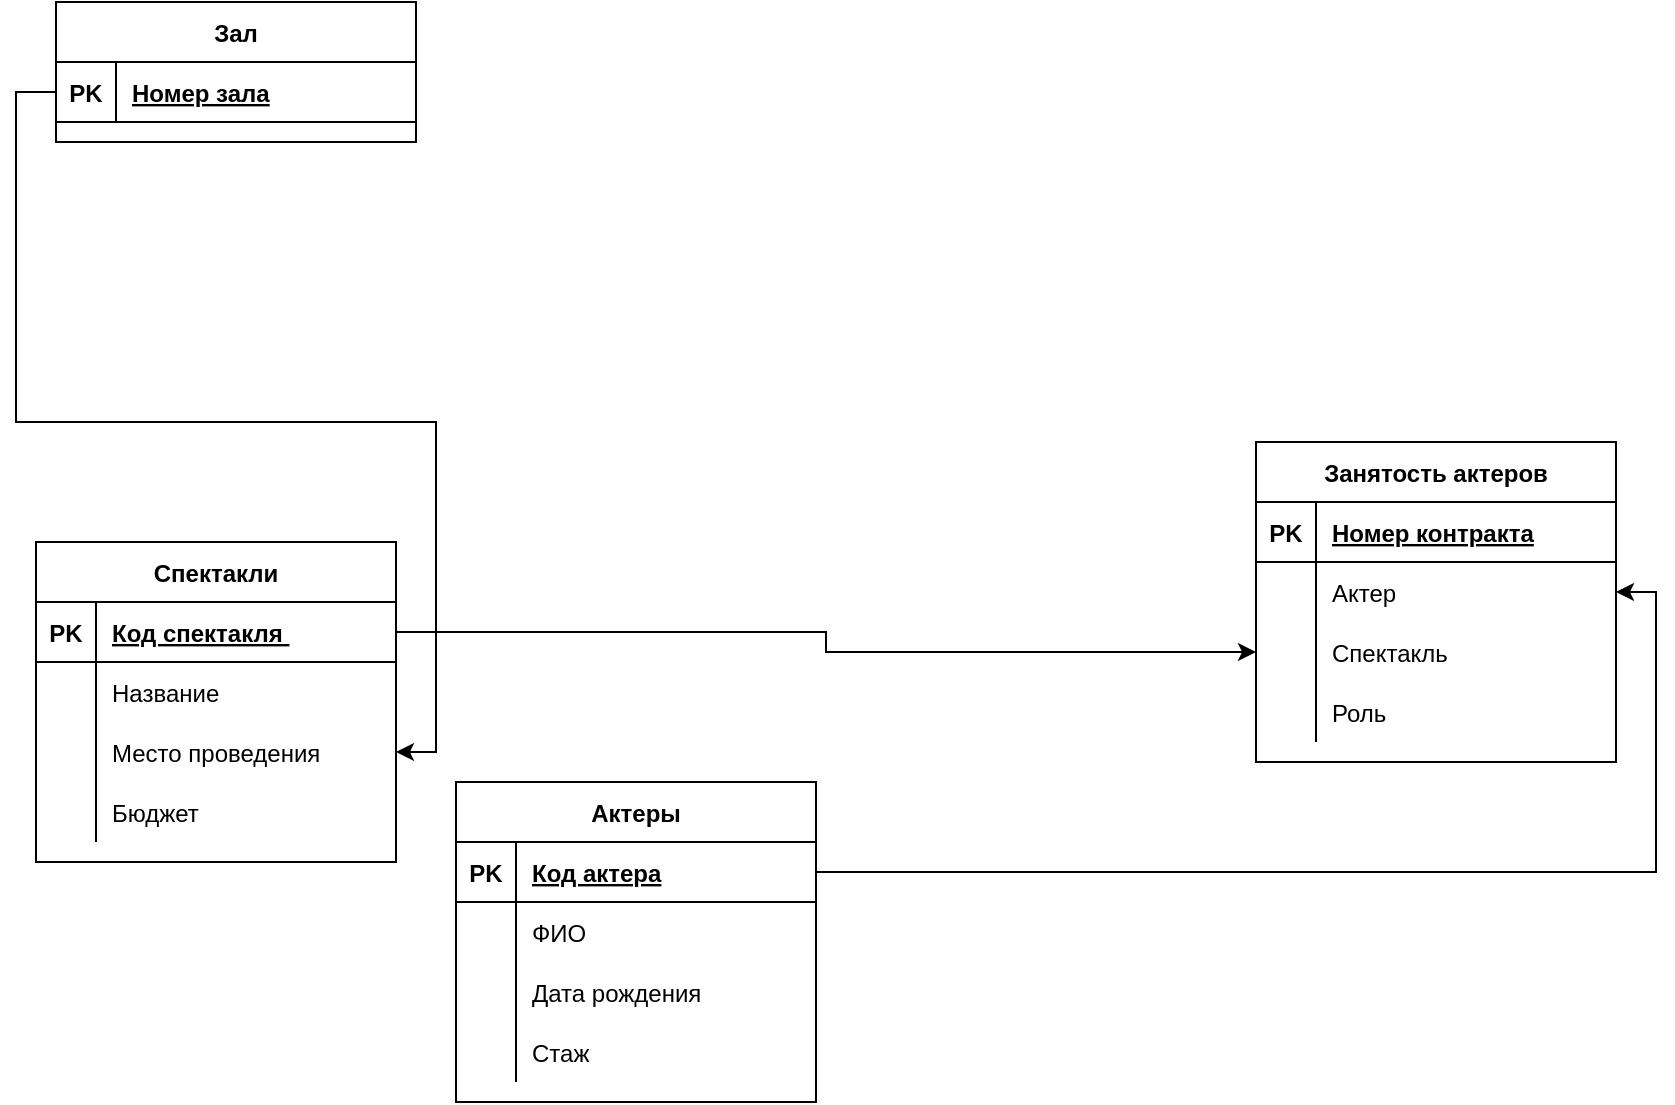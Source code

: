 <mxfile version="20.4.0" type="github">
  <diagram id="CcwiMfg83IYb2ERXyT7f" name="Страница 1">
    <mxGraphModel dx="1038" dy="571" grid="1" gridSize="10" guides="1" tooltips="1" connect="1" arrows="1" fold="1" page="1" pageScale="1" pageWidth="827" pageHeight="1169" math="0" shadow="0">
      <root>
        <mxCell id="0" />
        <mxCell id="1" parent="0" />
        <mxCell id="N_oN9A9JdHqf_3IcqX5P-1" value="Актеры" style="shape=table;startSize=30;container=1;collapsible=1;childLayout=tableLayout;fixedRows=1;rowLines=0;fontStyle=1;align=center;resizeLast=1;" vertex="1" parent="1">
          <mxGeometry x="250" y="400" width="180" height="160" as="geometry" />
        </mxCell>
        <mxCell id="N_oN9A9JdHqf_3IcqX5P-2" value="" style="shape=tableRow;horizontal=0;startSize=0;swimlaneHead=0;swimlaneBody=0;fillColor=none;collapsible=0;dropTarget=0;points=[[0,0.5],[1,0.5]];portConstraint=eastwest;top=0;left=0;right=0;bottom=1;" vertex="1" parent="N_oN9A9JdHqf_3IcqX5P-1">
          <mxGeometry y="30" width="180" height="30" as="geometry" />
        </mxCell>
        <mxCell id="N_oN9A9JdHqf_3IcqX5P-3" value="PK" style="shape=partialRectangle;connectable=0;fillColor=none;top=0;left=0;bottom=0;right=0;fontStyle=1;overflow=hidden;" vertex="1" parent="N_oN9A9JdHqf_3IcqX5P-2">
          <mxGeometry width="30" height="30" as="geometry">
            <mxRectangle width="30" height="30" as="alternateBounds" />
          </mxGeometry>
        </mxCell>
        <mxCell id="N_oN9A9JdHqf_3IcqX5P-4" value="Код актера" style="shape=partialRectangle;connectable=0;fillColor=none;top=0;left=0;bottom=0;right=0;align=left;spacingLeft=6;fontStyle=5;overflow=hidden;" vertex="1" parent="N_oN9A9JdHqf_3IcqX5P-2">
          <mxGeometry x="30" width="150" height="30" as="geometry">
            <mxRectangle width="150" height="30" as="alternateBounds" />
          </mxGeometry>
        </mxCell>
        <mxCell id="N_oN9A9JdHqf_3IcqX5P-5" value="" style="shape=tableRow;horizontal=0;startSize=0;swimlaneHead=0;swimlaneBody=0;fillColor=none;collapsible=0;dropTarget=0;points=[[0,0.5],[1,0.5]];portConstraint=eastwest;top=0;left=0;right=0;bottom=0;" vertex="1" parent="N_oN9A9JdHqf_3IcqX5P-1">
          <mxGeometry y="60" width="180" height="30" as="geometry" />
        </mxCell>
        <mxCell id="N_oN9A9JdHqf_3IcqX5P-6" value="" style="shape=partialRectangle;connectable=0;fillColor=none;top=0;left=0;bottom=0;right=0;editable=1;overflow=hidden;" vertex="1" parent="N_oN9A9JdHqf_3IcqX5P-5">
          <mxGeometry width="30" height="30" as="geometry">
            <mxRectangle width="30" height="30" as="alternateBounds" />
          </mxGeometry>
        </mxCell>
        <mxCell id="N_oN9A9JdHqf_3IcqX5P-7" value="ФИО" style="shape=partialRectangle;connectable=0;fillColor=none;top=0;left=0;bottom=0;right=0;align=left;spacingLeft=6;overflow=hidden;" vertex="1" parent="N_oN9A9JdHqf_3IcqX5P-5">
          <mxGeometry x="30" width="150" height="30" as="geometry">
            <mxRectangle width="150" height="30" as="alternateBounds" />
          </mxGeometry>
        </mxCell>
        <mxCell id="N_oN9A9JdHqf_3IcqX5P-8" value="" style="shape=tableRow;horizontal=0;startSize=0;swimlaneHead=0;swimlaneBody=0;fillColor=none;collapsible=0;dropTarget=0;points=[[0,0.5],[1,0.5]];portConstraint=eastwest;top=0;left=0;right=0;bottom=0;" vertex="1" parent="N_oN9A9JdHqf_3IcqX5P-1">
          <mxGeometry y="90" width="180" height="30" as="geometry" />
        </mxCell>
        <mxCell id="N_oN9A9JdHqf_3IcqX5P-9" value="" style="shape=partialRectangle;connectable=0;fillColor=none;top=0;left=0;bottom=0;right=0;editable=1;overflow=hidden;" vertex="1" parent="N_oN9A9JdHqf_3IcqX5P-8">
          <mxGeometry width="30" height="30" as="geometry">
            <mxRectangle width="30" height="30" as="alternateBounds" />
          </mxGeometry>
        </mxCell>
        <mxCell id="N_oN9A9JdHqf_3IcqX5P-10" value="Дата рождения" style="shape=partialRectangle;connectable=0;fillColor=none;top=0;left=0;bottom=0;right=0;align=left;spacingLeft=6;overflow=hidden;" vertex="1" parent="N_oN9A9JdHqf_3IcqX5P-8">
          <mxGeometry x="30" width="150" height="30" as="geometry">
            <mxRectangle width="150" height="30" as="alternateBounds" />
          </mxGeometry>
        </mxCell>
        <mxCell id="N_oN9A9JdHqf_3IcqX5P-11" value="" style="shape=tableRow;horizontal=0;startSize=0;swimlaneHead=0;swimlaneBody=0;fillColor=none;collapsible=0;dropTarget=0;points=[[0,0.5],[1,0.5]];portConstraint=eastwest;top=0;left=0;right=0;bottom=0;" vertex="1" parent="N_oN9A9JdHqf_3IcqX5P-1">
          <mxGeometry y="120" width="180" height="30" as="geometry" />
        </mxCell>
        <mxCell id="N_oN9A9JdHqf_3IcqX5P-12" value="" style="shape=partialRectangle;connectable=0;fillColor=none;top=0;left=0;bottom=0;right=0;editable=1;overflow=hidden;" vertex="1" parent="N_oN9A9JdHqf_3IcqX5P-11">
          <mxGeometry width="30" height="30" as="geometry">
            <mxRectangle width="30" height="30" as="alternateBounds" />
          </mxGeometry>
        </mxCell>
        <mxCell id="N_oN9A9JdHqf_3IcqX5P-13" value="Стаж" style="shape=partialRectangle;connectable=0;fillColor=none;top=0;left=0;bottom=0;right=0;align=left;spacingLeft=6;overflow=hidden;" vertex="1" parent="N_oN9A9JdHqf_3IcqX5P-11">
          <mxGeometry x="30" width="150" height="30" as="geometry">
            <mxRectangle width="150" height="30" as="alternateBounds" />
          </mxGeometry>
        </mxCell>
        <mxCell id="N_oN9A9JdHqf_3IcqX5P-19" value="Занятость актеров" style="shape=table;startSize=30;container=1;collapsible=1;childLayout=tableLayout;fixedRows=1;rowLines=0;fontStyle=1;align=center;resizeLast=1;" vertex="1" parent="1">
          <mxGeometry x="650" y="230" width="180" height="160" as="geometry" />
        </mxCell>
        <mxCell id="N_oN9A9JdHqf_3IcqX5P-20" value="" style="shape=tableRow;horizontal=0;startSize=0;swimlaneHead=0;swimlaneBody=0;fillColor=none;collapsible=0;dropTarget=0;points=[[0,0.5],[1,0.5]];portConstraint=eastwest;top=0;left=0;right=0;bottom=1;" vertex="1" parent="N_oN9A9JdHqf_3IcqX5P-19">
          <mxGeometry y="30" width="180" height="30" as="geometry" />
        </mxCell>
        <mxCell id="N_oN9A9JdHqf_3IcqX5P-21" value="PK" style="shape=partialRectangle;connectable=0;fillColor=none;top=0;left=0;bottom=0;right=0;fontStyle=1;overflow=hidden;" vertex="1" parent="N_oN9A9JdHqf_3IcqX5P-20">
          <mxGeometry width="30" height="30" as="geometry">
            <mxRectangle width="30" height="30" as="alternateBounds" />
          </mxGeometry>
        </mxCell>
        <mxCell id="N_oN9A9JdHqf_3IcqX5P-22" value="Номер контракта" style="shape=partialRectangle;connectable=0;fillColor=none;top=0;left=0;bottom=0;right=0;align=left;spacingLeft=6;fontStyle=5;overflow=hidden;" vertex="1" parent="N_oN9A9JdHqf_3IcqX5P-20">
          <mxGeometry x="30" width="150" height="30" as="geometry">
            <mxRectangle width="150" height="30" as="alternateBounds" />
          </mxGeometry>
        </mxCell>
        <mxCell id="N_oN9A9JdHqf_3IcqX5P-23" value="" style="shape=tableRow;horizontal=0;startSize=0;swimlaneHead=0;swimlaneBody=0;fillColor=none;collapsible=0;dropTarget=0;points=[[0,0.5],[1,0.5]];portConstraint=eastwest;top=0;left=0;right=0;bottom=0;" vertex="1" parent="N_oN9A9JdHqf_3IcqX5P-19">
          <mxGeometry y="60" width="180" height="30" as="geometry" />
        </mxCell>
        <mxCell id="N_oN9A9JdHqf_3IcqX5P-24" value="" style="shape=partialRectangle;connectable=0;fillColor=none;top=0;left=0;bottom=0;right=0;editable=1;overflow=hidden;" vertex="1" parent="N_oN9A9JdHqf_3IcqX5P-23">
          <mxGeometry width="30" height="30" as="geometry">
            <mxRectangle width="30" height="30" as="alternateBounds" />
          </mxGeometry>
        </mxCell>
        <mxCell id="N_oN9A9JdHqf_3IcqX5P-25" value="Актер" style="shape=partialRectangle;connectable=0;fillColor=none;top=0;left=0;bottom=0;right=0;align=left;spacingLeft=6;overflow=hidden;" vertex="1" parent="N_oN9A9JdHqf_3IcqX5P-23">
          <mxGeometry x="30" width="150" height="30" as="geometry">
            <mxRectangle width="150" height="30" as="alternateBounds" />
          </mxGeometry>
        </mxCell>
        <mxCell id="N_oN9A9JdHqf_3IcqX5P-26" value="" style="shape=tableRow;horizontal=0;startSize=0;swimlaneHead=0;swimlaneBody=0;fillColor=none;collapsible=0;dropTarget=0;points=[[0,0.5],[1,0.5]];portConstraint=eastwest;top=0;left=0;right=0;bottom=0;" vertex="1" parent="N_oN9A9JdHqf_3IcqX5P-19">
          <mxGeometry y="90" width="180" height="30" as="geometry" />
        </mxCell>
        <mxCell id="N_oN9A9JdHqf_3IcqX5P-27" value="" style="shape=partialRectangle;connectable=0;fillColor=none;top=0;left=0;bottom=0;right=0;editable=1;overflow=hidden;" vertex="1" parent="N_oN9A9JdHqf_3IcqX5P-26">
          <mxGeometry width="30" height="30" as="geometry">
            <mxRectangle width="30" height="30" as="alternateBounds" />
          </mxGeometry>
        </mxCell>
        <mxCell id="N_oN9A9JdHqf_3IcqX5P-28" value="Спектакль" style="shape=partialRectangle;connectable=0;fillColor=none;top=0;left=0;bottom=0;right=0;align=left;spacingLeft=6;overflow=hidden;" vertex="1" parent="N_oN9A9JdHqf_3IcqX5P-26">
          <mxGeometry x="30" width="150" height="30" as="geometry">
            <mxRectangle width="150" height="30" as="alternateBounds" />
          </mxGeometry>
        </mxCell>
        <mxCell id="N_oN9A9JdHqf_3IcqX5P-29" value="" style="shape=tableRow;horizontal=0;startSize=0;swimlaneHead=0;swimlaneBody=0;fillColor=none;collapsible=0;dropTarget=0;points=[[0,0.5],[1,0.5]];portConstraint=eastwest;top=0;left=0;right=0;bottom=0;" vertex="1" parent="N_oN9A9JdHqf_3IcqX5P-19">
          <mxGeometry y="120" width="180" height="30" as="geometry" />
        </mxCell>
        <mxCell id="N_oN9A9JdHqf_3IcqX5P-30" value="" style="shape=partialRectangle;connectable=0;fillColor=none;top=0;left=0;bottom=0;right=0;editable=1;overflow=hidden;" vertex="1" parent="N_oN9A9JdHqf_3IcqX5P-29">
          <mxGeometry width="30" height="30" as="geometry">
            <mxRectangle width="30" height="30" as="alternateBounds" />
          </mxGeometry>
        </mxCell>
        <mxCell id="N_oN9A9JdHqf_3IcqX5P-31" value="Роль" style="shape=partialRectangle;connectable=0;fillColor=none;top=0;left=0;bottom=0;right=0;align=left;spacingLeft=6;overflow=hidden;" vertex="1" parent="N_oN9A9JdHqf_3IcqX5P-29">
          <mxGeometry x="30" width="150" height="30" as="geometry">
            <mxRectangle width="150" height="30" as="alternateBounds" />
          </mxGeometry>
        </mxCell>
        <mxCell id="N_oN9A9JdHqf_3IcqX5P-32" value="Спектакли" style="shape=table;startSize=30;container=1;collapsible=1;childLayout=tableLayout;fixedRows=1;rowLines=0;fontStyle=1;align=center;resizeLast=1;" vertex="1" parent="1">
          <mxGeometry x="40" y="280" width="180" height="160" as="geometry" />
        </mxCell>
        <mxCell id="N_oN9A9JdHqf_3IcqX5P-33" value="" style="shape=tableRow;horizontal=0;startSize=0;swimlaneHead=0;swimlaneBody=0;fillColor=none;collapsible=0;dropTarget=0;points=[[0,0.5],[1,0.5]];portConstraint=eastwest;top=0;left=0;right=0;bottom=1;" vertex="1" parent="N_oN9A9JdHqf_3IcqX5P-32">
          <mxGeometry y="30" width="180" height="30" as="geometry" />
        </mxCell>
        <mxCell id="N_oN9A9JdHqf_3IcqX5P-34" value="PK" style="shape=partialRectangle;connectable=0;fillColor=none;top=0;left=0;bottom=0;right=0;fontStyle=1;overflow=hidden;" vertex="1" parent="N_oN9A9JdHqf_3IcqX5P-33">
          <mxGeometry width="30" height="30" as="geometry">
            <mxRectangle width="30" height="30" as="alternateBounds" />
          </mxGeometry>
        </mxCell>
        <mxCell id="N_oN9A9JdHqf_3IcqX5P-35" value="Код спектакля " style="shape=partialRectangle;connectable=0;fillColor=none;top=0;left=0;bottom=0;right=0;align=left;spacingLeft=6;fontStyle=5;overflow=hidden;" vertex="1" parent="N_oN9A9JdHqf_3IcqX5P-33">
          <mxGeometry x="30" width="150" height="30" as="geometry">
            <mxRectangle width="150" height="30" as="alternateBounds" />
          </mxGeometry>
        </mxCell>
        <mxCell id="N_oN9A9JdHqf_3IcqX5P-36" value="" style="shape=tableRow;horizontal=0;startSize=0;swimlaneHead=0;swimlaneBody=0;fillColor=none;collapsible=0;dropTarget=0;points=[[0,0.5],[1,0.5]];portConstraint=eastwest;top=0;left=0;right=0;bottom=0;" vertex="1" parent="N_oN9A9JdHqf_3IcqX5P-32">
          <mxGeometry y="60" width="180" height="30" as="geometry" />
        </mxCell>
        <mxCell id="N_oN9A9JdHqf_3IcqX5P-37" value="" style="shape=partialRectangle;connectable=0;fillColor=none;top=0;left=0;bottom=0;right=0;editable=1;overflow=hidden;" vertex="1" parent="N_oN9A9JdHqf_3IcqX5P-36">
          <mxGeometry width="30" height="30" as="geometry">
            <mxRectangle width="30" height="30" as="alternateBounds" />
          </mxGeometry>
        </mxCell>
        <mxCell id="N_oN9A9JdHqf_3IcqX5P-38" value="Название" style="shape=partialRectangle;connectable=0;fillColor=none;top=0;left=0;bottom=0;right=0;align=left;spacingLeft=6;overflow=hidden;" vertex="1" parent="N_oN9A9JdHqf_3IcqX5P-36">
          <mxGeometry x="30" width="150" height="30" as="geometry">
            <mxRectangle width="150" height="30" as="alternateBounds" />
          </mxGeometry>
        </mxCell>
        <mxCell id="N_oN9A9JdHqf_3IcqX5P-39" value="" style="shape=tableRow;horizontal=0;startSize=0;swimlaneHead=0;swimlaneBody=0;fillColor=none;collapsible=0;dropTarget=0;points=[[0,0.5],[1,0.5]];portConstraint=eastwest;top=0;left=0;right=0;bottom=0;" vertex="1" parent="N_oN9A9JdHqf_3IcqX5P-32">
          <mxGeometry y="90" width="180" height="30" as="geometry" />
        </mxCell>
        <mxCell id="N_oN9A9JdHqf_3IcqX5P-40" value="" style="shape=partialRectangle;connectable=0;fillColor=none;top=0;left=0;bottom=0;right=0;editable=1;overflow=hidden;" vertex="1" parent="N_oN9A9JdHqf_3IcqX5P-39">
          <mxGeometry width="30" height="30" as="geometry">
            <mxRectangle width="30" height="30" as="alternateBounds" />
          </mxGeometry>
        </mxCell>
        <mxCell id="N_oN9A9JdHqf_3IcqX5P-41" value="Место проведения" style="shape=partialRectangle;connectable=0;fillColor=none;top=0;left=0;bottom=0;right=0;align=left;spacingLeft=6;overflow=hidden;" vertex="1" parent="N_oN9A9JdHqf_3IcqX5P-39">
          <mxGeometry x="30" width="150" height="30" as="geometry">
            <mxRectangle width="150" height="30" as="alternateBounds" />
          </mxGeometry>
        </mxCell>
        <mxCell id="N_oN9A9JdHqf_3IcqX5P-42" value="" style="shape=tableRow;horizontal=0;startSize=0;swimlaneHead=0;swimlaneBody=0;fillColor=none;collapsible=0;dropTarget=0;points=[[0,0.5],[1,0.5]];portConstraint=eastwest;top=0;left=0;right=0;bottom=0;" vertex="1" parent="N_oN9A9JdHqf_3IcqX5P-32">
          <mxGeometry y="120" width="180" height="30" as="geometry" />
        </mxCell>
        <mxCell id="N_oN9A9JdHqf_3IcqX5P-43" value="" style="shape=partialRectangle;connectable=0;fillColor=none;top=0;left=0;bottom=0;right=0;editable=1;overflow=hidden;" vertex="1" parent="N_oN9A9JdHqf_3IcqX5P-42">
          <mxGeometry width="30" height="30" as="geometry">
            <mxRectangle width="30" height="30" as="alternateBounds" />
          </mxGeometry>
        </mxCell>
        <mxCell id="N_oN9A9JdHqf_3IcqX5P-44" value="Бюджет" style="shape=partialRectangle;connectable=0;fillColor=none;top=0;left=0;bottom=0;right=0;align=left;spacingLeft=6;overflow=hidden;" vertex="1" parent="N_oN9A9JdHqf_3IcqX5P-42">
          <mxGeometry x="30" width="150" height="30" as="geometry">
            <mxRectangle width="150" height="30" as="alternateBounds" />
          </mxGeometry>
        </mxCell>
        <mxCell id="N_oN9A9JdHqf_3IcqX5P-45" value="Зал" style="shape=table;startSize=30;container=1;collapsible=1;childLayout=tableLayout;fixedRows=1;rowLines=0;fontStyle=1;align=center;resizeLast=1;" vertex="1" parent="1">
          <mxGeometry x="50" y="10" width="180" height="70" as="geometry" />
        </mxCell>
        <mxCell id="N_oN9A9JdHqf_3IcqX5P-46" value="" style="shape=tableRow;horizontal=0;startSize=0;swimlaneHead=0;swimlaneBody=0;fillColor=none;collapsible=0;dropTarget=0;points=[[0,0.5],[1,0.5]];portConstraint=eastwest;top=0;left=0;right=0;bottom=1;" vertex="1" parent="N_oN9A9JdHqf_3IcqX5P-45">
          <mxGeometry y="30" width="180" height="30" as="geometry" />
        </mxCell>
        <mxCell id="N_oN9A9JdHqf_3IcqX5P-47" value="PK" style="shape=partialRectangle;connectable=0;fillColor=none;top=0;left=0;bottom=0;right=0;fontStyle=1;overflow=hidden;" vertex="1" parent="N_oN9A9JdHqf_3IcqX5P-46">
          <mxGeometry width="30" height="30" as="geometry">
            <mxRectangle width="30" height="30" as="alternateBounds" />
          </mxGeometry>
        </mxCell>
        <mxCell id="N_oN9A9JdHqf_3IcqX5P-48" value="Номер зала" style="shape=partialRectangle;connectable=0;fillColor=none;top=0;left=0;bottom=0;right=0;align=left;spacingLeft=6;fontStyle=5;overflow=hidden;" vertex="1" parent="N_oN9A9JdHqf_3IcqX5P-46">
          <mxGeometry x="30" width="150" height="30" as="geometry">
            <mxRectangle width="150" height="30" as="alternateBounds" />
          </mxGeometry>
        </mxCell>
        <mxCell id="N_oN9A9JdHqf_3IcqX5P-58" style="edgeStyle=orthogonalEdgeStyle;rounded=0;orthogonalLoop=1;jettySize=auto;html=1;" edge="1" parent="1" source="N_oN9A9JdHqf_3IcqX5P-46" target="N_oN9A9JdHqf_3IcqX5P-39">
          <mxGeometry relative="1" as="geometry" />
        </mxCell>
        <mxCell id="N_oN9A9JdHqf_3IcqX5P-59" style="edgeStyle=orthogonalEdgeStyle;rounded=0;orthogonalLoop=1;jettySize=auto;html=1;entryX=0;entryY=0.5;entryDx=0;entryDy=0;" edge="1" parent="1" source="N_oN9A9JdHqf_3IcqX5P-33" target="N_oN9A9JdHqf_3IcqX5P-26">
          <mxGeometry relative="1" as="geometry" />
        </mxCell>
        <mxCell id="N_oN9A9JdHqf_3IcqX5P-60" style="edgeStyle=orthogonalEdgeStyle;rounded=0;orthogonalLoop=1;jettySize=auto;html=1;entryX=1;entryY=0.5;entryDx=0;entryDy=0;" edge="1" parent="1" source="N_oN9A9JdHqf_3IcqX5P-2" target="N_oN9A9JdHqf_3IcqX5P-23">
          <mxGeometry relative="1" as="geometry" />
        </mxCell>
      </root>
    </mxGraphModel>
  </diagram>
</mxfile>
